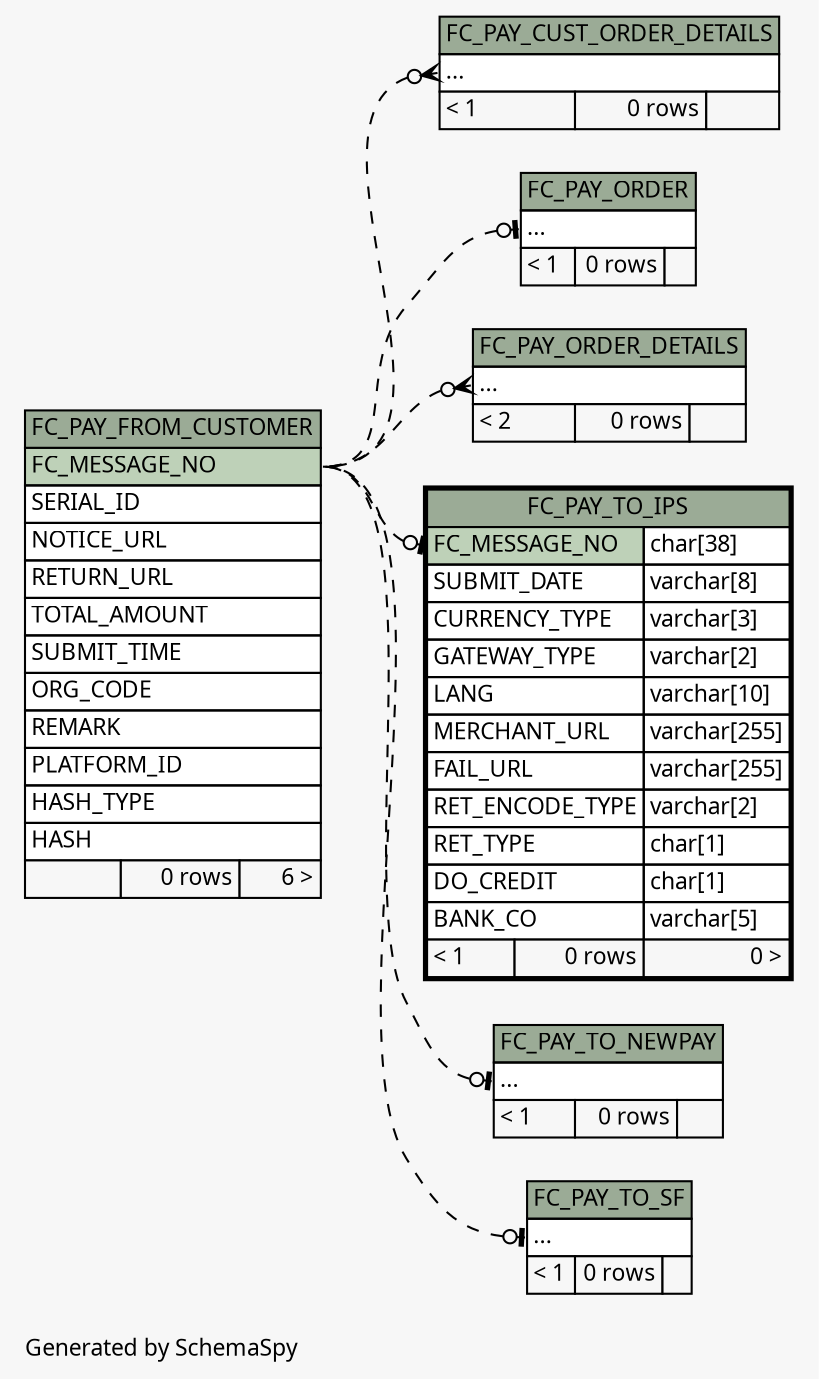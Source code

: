 // dot 2.26.0 on Linux 2.6.32-504.8.1.el6.x86_64
// SchemaSpy rev Unknown
digraph "impliedTwoDegreesRelationshipsDiagram" {
  graph [
    rankdir="RL"
    bgcolor="#f7f7f7"
    label="\nGenerated by SchemaSpy"
    labeljust="l"
    nodesep="0.18"
    ranksep="0.46"
    fontname="Microsoft YaHei"
    fontsize="11"
  ];
  node [
    fontname="Microsoft YaHei"
    fontsize="11"
    shape="plaintext"
  ];
  edge [
    arrowsize="0.8"
  ];
  "FC_PAY_CUST_ORDER_DETAILS":"elipses":w -> "FC_PAY_FROM_CUSTOMER":"FC_MESSAGE_NO":e [arrowhead=none dir=back arrowtail=crowodot style=dashed];
  "FC_PAY_ORDER":"elipses":w -> "FC_PAY_FROM_CUSTOMER":"FC_MESSAGE_NO":e [arrowhead=none dir=back arrowtail=teeodot style=dashed];
  "FC_PAY_ORDER_DETAILS":"elipses":w -> "FC_PAY_FROM_CUSTOMER":"FC_MESSAGE_NO":e [arrowhead=none dir=back arrowtail=crowodot style=dashed];
  "FC_PAY_TO_IPS":"FC_MESSAGE_NO":w -> "FC_PAY_FROM_CUSTOMER":"FC_MESSAGE_NO":e [arrowhead=none dir=back arrowtail=teeodot style=dashed];
  "FC_PAY_TO_NEWPAY":"elipses":w -> "FC_PAY_FROM_CUSTOMER":"FC_MESSAGE_NO":e [arrowhead=none dir=back arrowtail=teeodot style=dashed];
  "FC_PAY_TO_SF":"elipses":w -> "FC_PAY_FROM_CUSTOMER":"FC_MESSAGE_NO":e [arrowhead=none dir=back arrowtail=teeodot style=dashed];
  "FC_PAY_CUST_ORDER_DETAILS" [
    label=<
    <TABLE BORDER="0" CELLBORDER="1" CELLSPACING="0" BGCOLOR="#ffffff">
      <TR><TD COLSPAN="3" BGCOLOR="#9bab96" ALIGN="CENTER">FC_PAY_CUST_ORDER_DETAILS</TD></TR>
      <TR><TD PORT="elipses" COLSPAN="3" ALIGN="LEFT">...</TD></TR>
      <TR><TD ALIGN="LEFT" BGCOLOR="#f7f7f7">&lt; 1</TD><TD ALIGN="RIGHT" BGCOLOR="#f7f7f7">0 rows</TD><TD ALIGN="RIGHT" BGCOLOR="#f7f7f7">  </TD></TR>
    </TABLE>>
    URL="FC_PAY_CUST_ORDER_DETAILS.html"
    tooltip="FC_PAY_CUST_ORDER_DETAILS"
  ];
  "FC_PAY_FROM_CUSTOMER" [
    label=<
    <TABLE BORDER="0" CELLBORDER="1" CELLSPACING="0" BGCOLOR="#ffffff">
      <TR><TD COLSPAN="3" BGCOLOR="#9bab96" ALIGN="CENTER">FC_PAY_FROM_CUSTOMER</TD></TR>
      <TR><TD PORT="FC_MESSAGE_NO" COLSPAN="3" BGCOLOR="#bed1b8" ALIGN="LEFT">FC_MESSAGE_NO</TD></TR>
      <TR><TD PORT="SERIAL_ID" COLSPAN="3" ALIGN="LEFT">SERIAL_ID</TD></TR>
      <TR><TD PORT="NOTICE_URL" COLSPAN="3" ALIGN="LEFT">NOTICE_URL</TD></TR>
      <TR><TD PORT="RETURN_URL" COLSPAN="3" ALIGN="LEFT">RETURN_URL</TD></TR>
      <TR><TD PORT="TOTAL_AMOUNT" COLSPAN="3" ALIGN="LEFT">TOTAL_AMOUNT</TD></TR>
      <TR><TD PORT="SUBMIT_TIME" COLSPAN="3" ALIGN="LEFT">SUBMIT_TIME</TD></TR>
      <TR><TD PORT="ORG_CODE" COLSPAN="3" ALIGN="LEFT">ORG_CODE</TD></TR>
      <TR><TD PORT="REMARK" COLSPAN="3" ALIGN="LEFT">REMARK</TD></TR>
      <TR><TD PORT="PLATFORM_ID" COLSPAN="3" ALIGN="LEFT">PLATFORM_ID</TD></TR>
      <TR><TD PORT="HASH_TYPE" COLSPAN="3" ALIGN="LEFT">HASH_TYPE</TD></TR>
      <TR><TD PORT="HASH" COLSPAN="3" ALIGN="LEFT">HASH</TD></TR>
      <TR><TD ALIGN="LEFT" BGCOLOR="#f7f7f7">  </TD><TD ALIGN="RIGHT" BGCOLOR="#f7f7f7">0 rows</TD><TD ALIGN="RIGHT" BGCOLOR="#f7f7f7">6 &gt;</TD></TR>
    </TABLE>>
    URL="FC_PAY_FROM_CUSTOMER.html"
    tooltip="FC_PAY_FROM_CUSTOMER"
  ];
  "FC_PAY_ORDER" [
    label=<
    <TABLE BORDER="0" CELLBORDER="1" CELLSPACING="0" BGCOLOR="#ffffff">
      <TR><TD COLSPAN="3" BGCOLOR="#9bab96" ALIGN="CENTER">FC_PAY_ORDER</TD></TR>
      <TR><TD PORT="elipses" COLSPAN="3" ALIGN="LEFT">...</TD></TR>
      <TR><TD ALIGN="LEFT" BGCOLOR="#f7f7f7">&lt; 1</TD><TD ALIGN="RIGHT" BGCOLOR="#f7f7f7">0 rows</TD><TD ALIGN="RIGHT" BGCOLOR="#f7f7f7">  </TD></TR>
    </TABLE>>
    URL="FC_PAY_ORDER.html"
    tooltip="FC_PAY_ORDER"
  ];
  "FC_PAY_ORDER_DETAILS" [
    label=<
    <TABLE BORDER="0" CELLBORDER="1" CELLSPACING="0" BGCOLOR="#ffffff">
      <TR><TD COLSPAN="3" BGCOLOR="#9bab96" ALIGN="CENTER">FC_PAY_ORDER_DETAILS</TD></TR>
      <TR><TD PORT="elipses" COLSPAN="3" ALIGN="LEFT">...</TD></TR>
      <TR><TD ALIGN="LEFT" BGCOLOR="#f7f7f7">&lt; 2</TD><TD ALIGN="RIGHT" BGCOLOR="#f7f7f7">0 rows</TD><TD ALIGN="RIGHT" BGCOLOR="#f7f7f7">  </TD></TR>
    </TABLE>>
    URL="FC_PAY_ORDER_DETAILS.html"
    tooltip="FC_PAY_ORDER_DETAILS"
  ];
  "FC_PAY_TO_IPS" [
    label=<
    <TABLE BORDER="2" CELLBORDER="1" CELLSPACING="0" BGCOLOR="#ffffff">
      <TR><TD COLSPAN="3" BGCOLOR="#9bab96" ALIGN="CENTER">FC_PAY_TO_IPS</TD></TR>
      <TR><TD PORT="FC_MESSAGE_NO" COLSPAN="2" BGCOLOR="#bed1b8" ALIGN="LEFT">FC_MESSAGE_NO</TD><TD PORT="FC_MESSAGE_NO.type" ALIGN="LEFT">char[38]</TD></TR>
      <TR><TD PORT="SUBMIT_DATE" COLSPAN="2" ALIGN="LEFT">SUBMIT_DATE</TD><TD PORT="SUBMIT_DATE.type" ALIGN="LEFT">varchar[8]</TD></TR>
      <TR><TD PORT="CURRENCY_TYPE" COLSPAN="2" ALIGN="LEFT">CURRENCY_TYPE</TD><TD PORT="CURRENCY_TYPE.type" ALIGN="LEFT">varchar[3]</TD></TR>
      <TR><TD PORT="GATEWAY_TYPE" COLSPAN="2" ALIGN="LEFT">GATEWAY_TYPE</TD><TD PORT="GATEWAY_TYPE.type" ALIGN="LEFT">varchar[2]</TD></TR>
      <TR><TD PORT="LANG" COLSPAN="2" ALIGN="LEFT">LANG</TD><TD PORT="LANG.type" ALIGN="LEFT">varchar[10]</TD></TR>
      <TR><TD PORT="MERCHANT_URL" COLSPAN="2" ALIGN="LEFT">MERCHANT_URL</TD><TD PORT="MERCHANT_URL.type" ALIGN="LEFT">varchar[255]</TD></TR>
      <TR><TD PORT="FAIL_URL" COLSPAN="2" ALIGN="LEFT">FAIL_URL</TD><TD PORT="FAIL_URL.type" ALIGN="LEFT">varchar[255]</TD></TR>
      <TR><TD PORT="RET_ENCODE_TYPE" COLSPAN="2" ALIGN="LEFT">RET_ENCODE_TYPE</TD><TD PORT="RET_ENCODE_TYPE.type" ALIGN="LEFT">varchar[2]</TD></TR>
      <TR><TD PORT="RET_TYPE" COLSPAN="2" ALIGN="LEFT">RET_TYPE</TD><TD PORT="RET_TYPE.type" ALIGN="LEFT">char[1]</TD></TR>
      <TR><TD PORT="DO_CREDIT" COLSPAN="2" ALIGN="LEFT">DO_CREDIT</TD><TD PORT="DO_CREDIT.type" ALIGN="LEFT">char[1]</TD></TR>
      <TR><TD PORT="BANK_CO" COLSPAN="2" ALIGN="LEFT">BANK_CO</TD><TD PORT="BANK_CO.type" ALIGN="LEFT">varchar[5]</TD></TR>
      <TR><TD ALIGN="LEFT" BGCOLOR="#f7f7f7">&lt; 1</TD><TD ALIGN="RIGHT" BGCOLOR="#f7f7f7">0 rows</TD><TD ALIGN="RIGHT" BGCOLOR="#f7f7f7">0 &gt;</TD></TR>
    </TABLE>>
    URL="FC_PAY_TO_IPS.html"
    tooltip="FC_PAY_TO_IPS"
  ];
  "FC_PAY_TO_NEWPAY" [
    label=<
    <TABLE BORDER="0" CELLBORDER="1" CELLSPACING="0" BGCOLOR="#ffffff">
      <TR><TD COLSPAN="3" BGCOLOR="#9bab96" ALIGN="CENTER">FC_PAY_TO_NEWPAY</TD></TR>
      <TR><TD PORT="elipses" COLSPAN="3" ALIGN="LEFT">...</TD></TR>
      <TR><TD ALIGN="LEFT" BGCOLOR="#f7f7f7">&lt; 1</TD><TD ALIGN="RIGHT" BGCOLOR="#f7f7f7">0 rows</TD><TD ALIGN="RIGHT" BGCOLOR="#f7f7f7">  </TD></TR>
    </TABLE>>
    URL="FC_PAY_TO_NEWPAY.html"
    tooltip="FC_PAY_TO_NEWPAY"
  ];
  "FC_PAY_TO_SF" [
    label=<
    <TABLE BORDER="0" CELLBORDER="1" CELLSPACING="0" BGCOLOR="#ffffff">
      <TR><TD COLSPAN="3" BGCOLOR="#9bab96" ALIGN="CENTER">FC_PAY_TO_SF</TD></TR>
      <TR><TD PORT="elipses" COLSPAN="3" ALIGN="LEFT">...</TD></TR>
      <TR><TD ALIGN="LEFT" BGCOLOR="#f7f7f7">&lt; 1</TD><TD ALIGN="RIGHT" BGCOLOR="#f7f7f7">0 rows</TD><TD ALIGN="RIGHT" BGCOLOR="#f7f7f7">  </TD></TR>
    </TABLE>>
    URL="FC_PAY_TO_SF.html"
    tooltip="FC_PAY_TO_SF"
  ];
}
